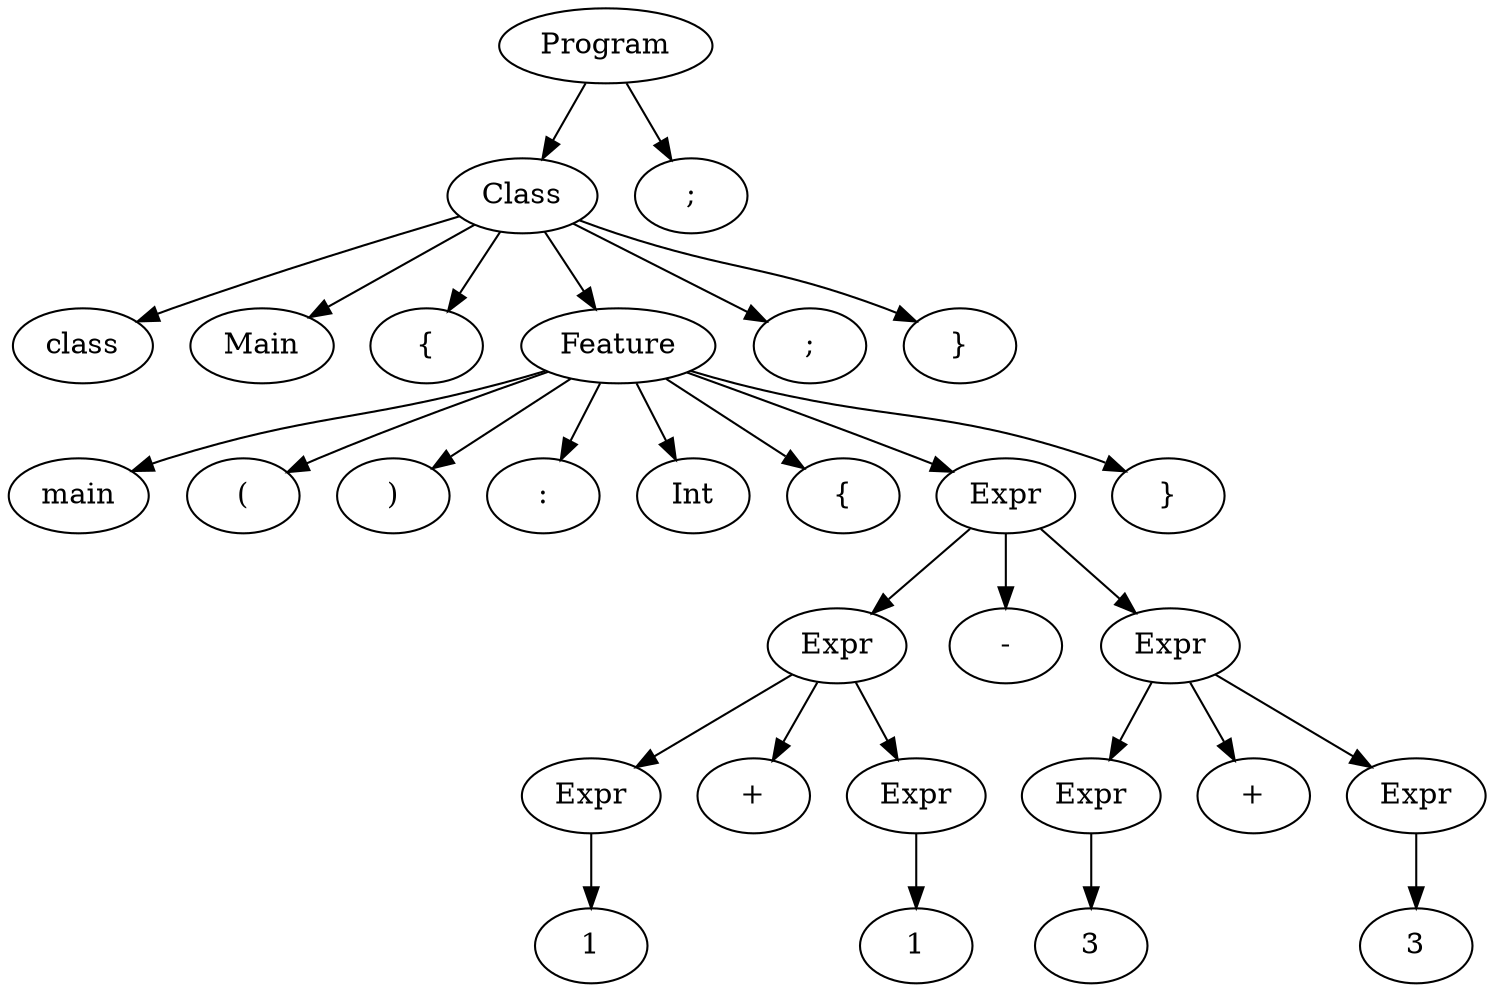 digraph {
	0 [label=Program]
	0 -> 1
	1 [label=Class]
	1 -> 2
	2 [label=class]
	1 -> 3
	3 [label=Main]
	1 -> 4
	4 [label="{"]
	1 -> 5
	5 [label=Feature]
	5 -> 6
	6 [label=main]
	5 -> 7
	7 [label="("]
	5 -> 8
	8 [label=")"]
	5 -> 9
	9 [label=":"]
	5 -> 10
	10 [label=Int]
	5 -> 11
	11 [label="{"]
	5 -> 12
	12 [label=Expr]
	12 -> 13
	13 [label=Expr]
	13 -> 14
	14 [label=Expr]
	14 -> 15
	15 [label=1]
	13 -> 16
	16 [label="+"]
	13 -> 17
	17 [label=Expr]
	17 -> 18
	18 [label=1]
	12 -> 19
	19 [label="-"]
	12 -> 20
	20 [label=Expr]
	20 -> 21
	21 [label=Expr]
	21 -> 22
	22 [label=3]
	20 -> 23
	23 [label="+"]
	20 -> 24
	24 [label=Expr]
	24 -> 25
	25 [label=3]
	5 -> 26
	26 [label="}"]
	1 -> 27
	27 [label=";"]
	1 -> 28
	28 [label="}"]
	0 -> 29
	29 [label=";"]
}
